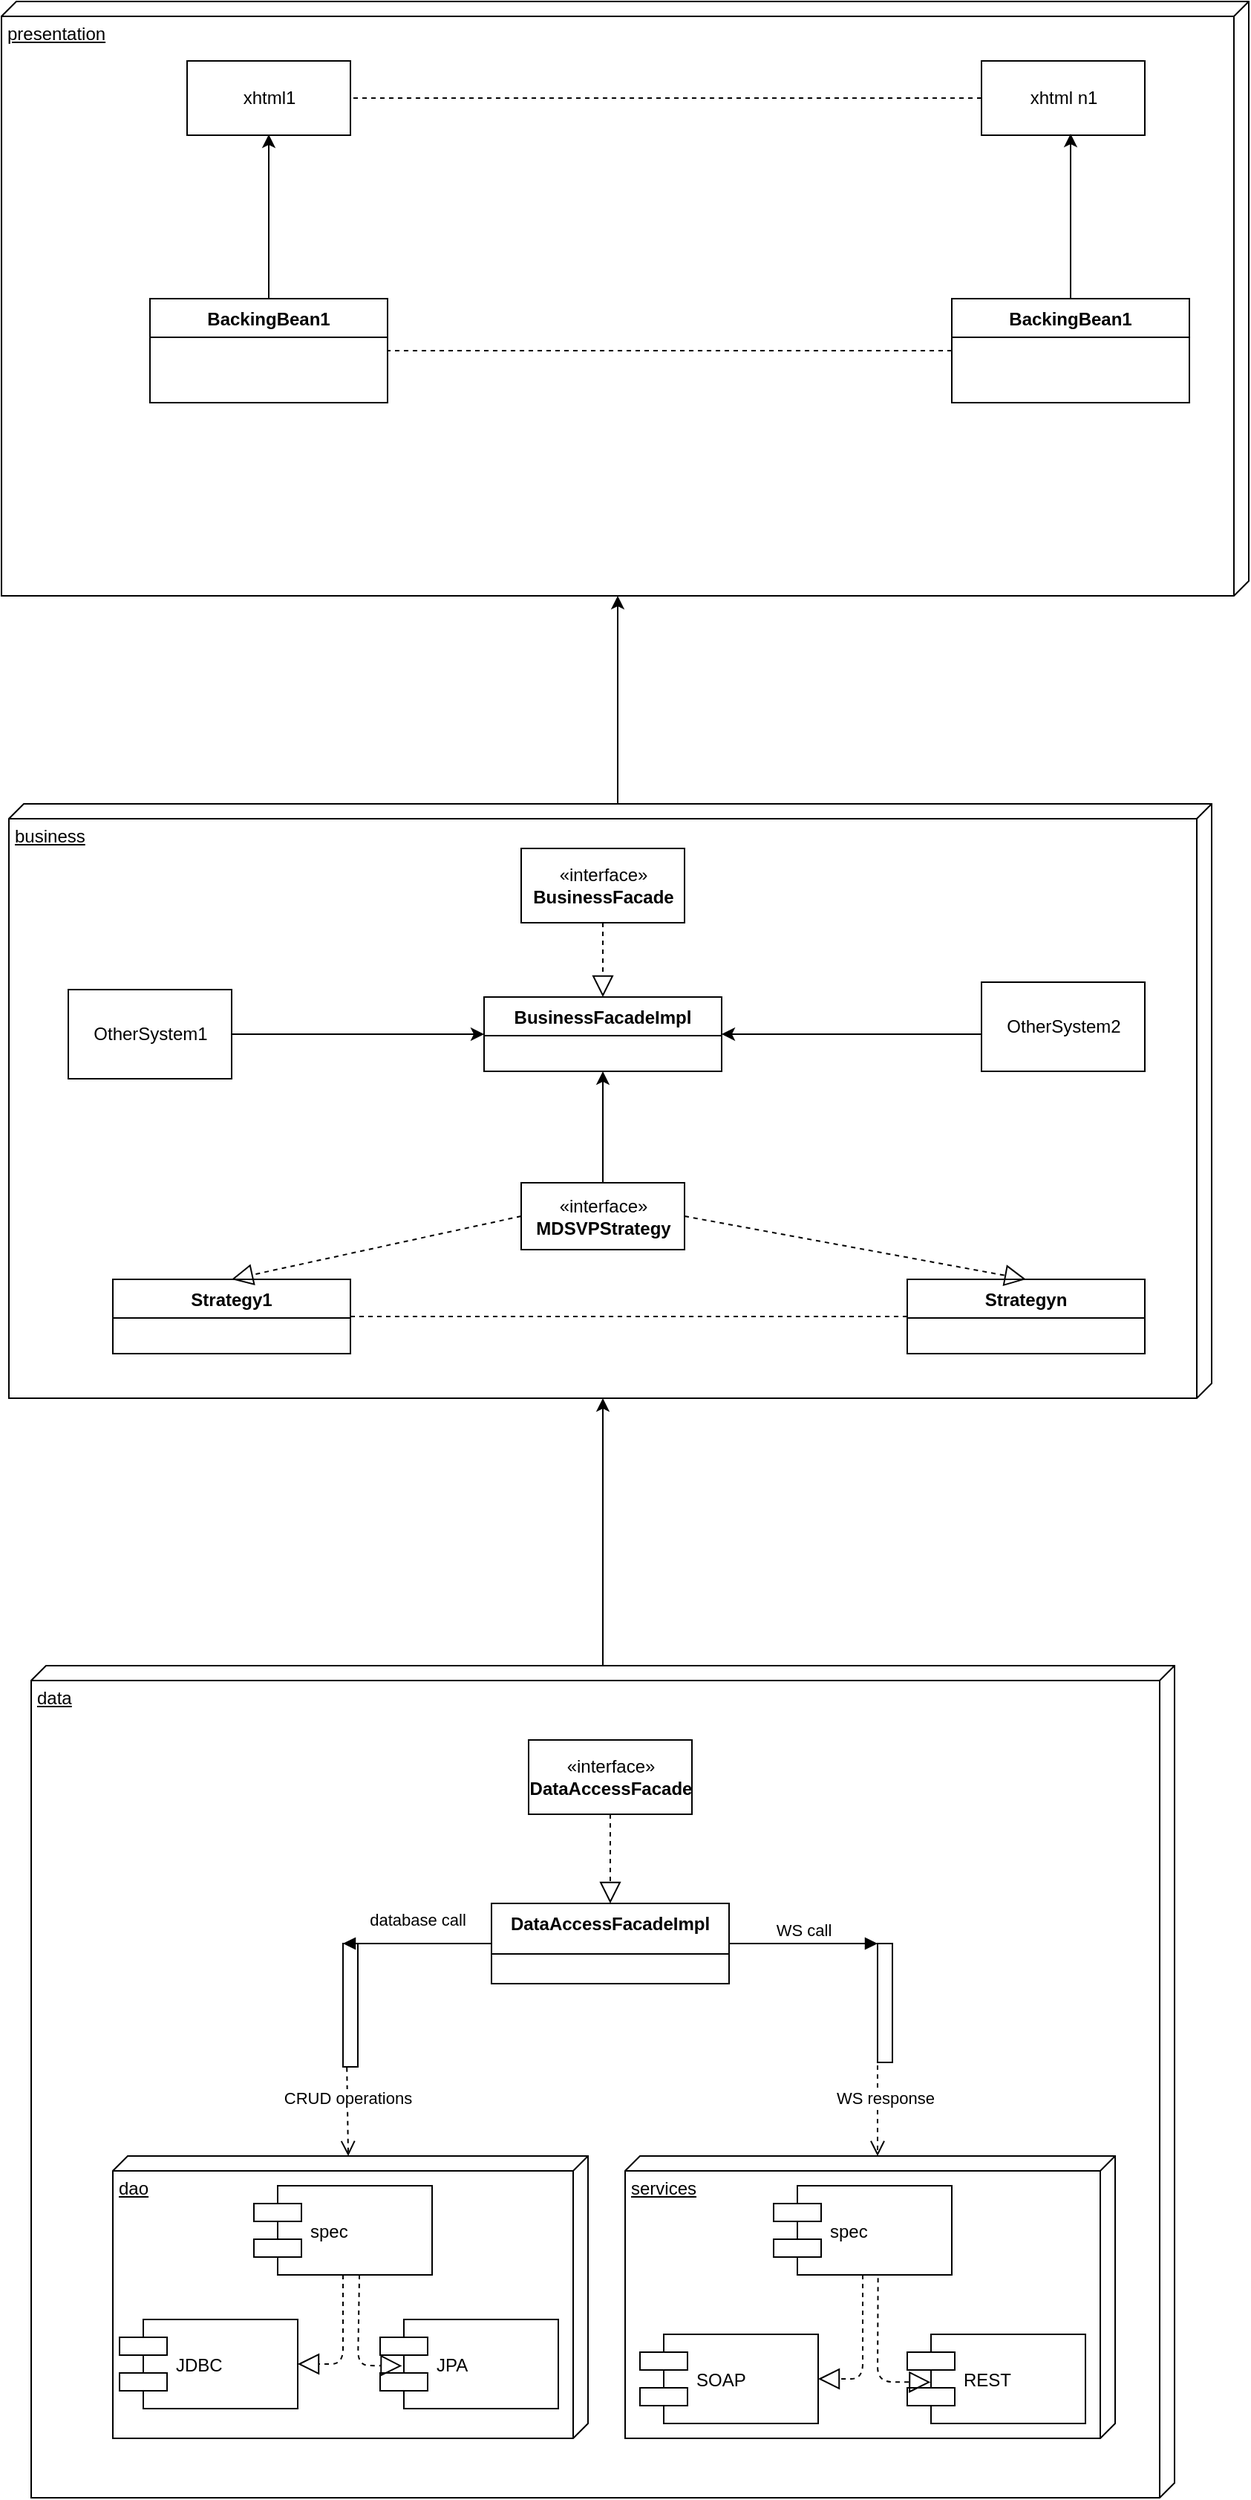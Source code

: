 <mxfile version="12.1.7" type="github" pages="1"><diagram name="Page-1" id="5f0bae14-7c28-e335-631c-24af17079c00"><mxGraphModel dx="1483" dy="2536" grid="1" gridSize="10" guides="1" tooltips="1" connect="1" arrows="1" fold="1" page="1" pageScale="1" pageWidth="1100" pageHeight="850" background="#ffffff" math="0" shadow="0"><root><mxCell id="0"/><mxCell id="1" parent="0"/><mxCell id="bwUZhSxetVEOTi_A9rQK-3" style="edgeStyle=orthogonalEdgeStyle;rounded=0;orthogonalLoop=1;jettySize=auto;html=1;entryX=0;entryY=0;entryDx=400;entryDy=410;entryPerimeter=0;" edge="1" parent="1" source="bwUZhSxetVEOTi_A9rQK-1" target="bwUZhSxetVEOTi_A9rQK-35"><mxGeometry relative="1" as="geometry"><mxPoint x="756" y="-270" as="targetPoint"/></mxGeometry></mxCell><mxCell id="bwUZhSxetVEOTi_A9rQK-1" value="data" style="verticalAlign=top;align=left;spacingTop=8;spacingLeft=2;spacingRight=12;shape=cube;size=10;direction=south;fontStyle=4;html=1;" vertex="1" parent="1"><mxGeometry x="370" y="-140" width="770" height="560" as="geometry"/></mxCell><mxCell id="bwUZhSxetVEOTi_A9rQK-2" value="dao" style="verticalAlign=top;align=left;spacingTop=8;spacingLeft=2;spacingRight=12;shape=cube;size=10;direction=south;fontStyle=4;html=1;" vertex="1" parent="1"><mxGeometry x="425" y="190" width="320" height="190" as="geometry"/></mxCell><mxCell id="bwUZhSxetVEOTi_A9rQK-4" value="services" style="verticalAlign=top;align=left;spacingTop=8;spacingLeft=2;spacingRight=12;shape=cube;size=10;direction=south;fontStyle=4;html=1;" vertex="1" parent="1"><mxGeometry x="770" y="190" width="330" height="190" as="geometry"/></mxCell><mxCell id="bwUZhSxetVEOTi_A9rQK-5" value="SOAP" style="shape=component;align=left;spacingLeft=36;" vertex="1" parent="1"><mxGeometry x="780" y="310" width="120" height="60" as="geometry"/></mxCell><mxCell id="bwUZhSxetVEOTi_A9rQK-6" value="REST" style="shape=component;align=left;spacingLeft=36;" vertex="1" parent="1"><mxGeometry x="960" y="310" width="120" height="60" as="geometry"/></mxCell><mxCell id="bwUZhSxetVEOTi_A9rQK-7" value="JDBC" style="shape=component;align=left;spacingLeft=36;" vertex="1" parent="1"><mxGeometry x="429.5" y="300" width="120" height="60" as="geometry"/></mxCell><mxCell id="bwUZhSxetVEOTi_A9rQK-8" value="JPA" style="shape=component;align=left;spacingLeft=36;" vertex="1" parent="1"><mxGeometry x="605" y="300" width="120" height="60" as="geometry"/></mxCell><mxCell id="bwUZhSxetVEOTi_A9rQK-9" value="spec" style="shape=component;align=left;spacingLeft=36;" vertex="1" parent="1"><mxGeometry x="520" y="210" width="120" height="60" as="geometry"/></mxCell><mxCell id="bwUZhSxetVEOTi_A9rQK-10" value="spec" style="shape=component;align=left;spacingLeft=36;" vertex="1" parent="1"><mxGeometry x="870" y="210" width="120" height="60" as="geometry"/></mxCell><mxCell id="bwUZhSxetVEOTi_A9rQK-12" value="" style="endArrow=block;dashed=1;endFill=0;endSize=12;html=1;exitX=0.5;exitY=1;exitDx=0;exitDy=0;entryX=1;entryY=0.5;entryDx=0;entryDy=0;" edge="1" parent="1" source="bwUZhSxetVEOTi_A9rQK-9" target="bwUZhSxetVEOTi_A9rQK-7"><mxGeometry width="160" relative="1" as="geometry"><mxPoint x="430" y="470" as="sourcePoint"/><mxPoint x="590" y="470" as="targetPoint"/><Array as="points"><mxPoint x="580" y="330"/></Array></mxGeometry></mxCell><mxCell id="bwUZhSxetVEOTi_A9rQK-13" value="" style="endArrow=block;dashed=1;endFill=0;endSize=12;html=1;exitX=0.592;exitY=0.999;exitDx=0;exitDy=0;entryX=0.123;entryY=0.52;entryDx=0;entryDy=0;entryPerimeter=0;exitPerimeter=0;" edge="1" parent="1" source="bwUZhSxetVEOTi_A9rQK-9" target="bwUZhSxetVEOTi_A9rQK-8"><mxGeometry width="160" relative="1" as="geometry"><mxPoint x="550" y="490" as="sourcePoint"/><mxPoint x="710" y="490" as="targetPoint"/><Array as="points"><mxPoint x="590" y="331"/></Array></mxGeometry></mxCell><mxCell id="bwUZhSxetVEOTi_A9rQK-16" value="" style="endArrow=block;dashed=1;endFill=0;endSize=12;html=1;exitX=0.5;exitY=1;exitDx=0;exitDy=0;entryX=1;entryY=0.5;entryDx=0;entryDy=0;" edge="1" parent="1" source="bwUZhSxetVEOTi_A9rQK-10" target="bwUZhSxetVEOTi_A9rQK-5"><mxGeometry width="160" relative="1" as="geometry"><mxPoint x="810" y="450" as="sourcePoint"/><mxPoint x="970" y="450" as="targetPoint"/><Array as="points"><mxPoint x="930" y="340"/></Array></mxGeometry></mxCell><mxCell id="bwUZhSxetVEOTi_A9rQK-17" value="" style="endArrow=block;dashed=1;endFill=0;endSize=12;html=1;exitX=0.586;exitY=1.036;exitDx=0;exitDy=0;entryX=0.131;entryY=0.537;entryDx=0;entryDy=0;entryPerimeter=0;exitPerimeter=0;" edge="1" parent="1" source="bwUZhSxetVEOTi_A9rQK-10" target="bwUZhSxetVEOTi_A9rQK-6"><mxGeometry width="160" relative="1" as="geometry"><mxPoint x="800" y="480" as="sourcePoint"/><mxPoint x="960" y="480" as="targetPoint"/><Array as="points"><mxPoint x="940" y="342"/></Array></mxGeometry></mxCell><mxCell id="bwUZhSxetVEOTi_A9rQK-21" value="«interface»&lt;br&gt;&lt;b&gt;DataAccessFacade&lt;/b&gt;" style="html=1;" vertex="1" parent="1"><mxGeometry x="705" y="-90" width="110" height="50" as="geometry"/></mxCell><mxCell id="bwUZhSxetVEOTi_A9rQK-22" value="DataAccessFacadeImpl" style="swimlane;fontStyle=1;align=center;verticalAlign=top;childLayout=stackLayout;horizontal=1;startSize=34;horizontalStack=0;resizeParent=1;resizeParentMax=0;resizeLast=0;collapsible=1;marginBottom=0;" vertex="1" parent="1"><mxGeometry x="680" y="20" width="160" height="54" as="geometry"/></mxCell><mxCell id="bwUZhSxetVEOTi_A9rQK-28" value="" style="endArrow=block;dashed=1;endFill=0;endSize=12;html=1;exitX=0.5;exitY=1;exitDx=0;exitDy=0;entryX=0.5;entryY=0;entryDx=0;entryDy=0;" edge="1" parent="1" source="bwUZhSxetVEOTi_A9rQK-21" target="bwUZhSxetVEOTi_A9rQK-22"><mxGeometry width="160" relative="1" as="geometry"><mxPoint x="510" y="100" as="sourcePoint"/><mxPoint x="670" y="100" as="targetPoint"/></mxGeometry></mxCell><mxCell id="bwUZhSxetVEOTi_A9rQK-29" value="" style="html=1;points=[];perimeter=orthogonalPerimeter;" vertex="1" parent="1"><mxGeometry x="580" y="47" width="10" height="83" as="geometry"/></mxCell><mxCell id="bwUZhSxetVEOTi_A9rQK-30" value="database call" style="html=1;verticalAlign=bottom;endArrow=block;entryX=0;entryY=0;exitX=0;exitY=0.5;exitDx=0;exitDy=0;" edge="1" target="bwUZhSxetVEOTi_A9rQK-29" parent="1" source="bwUZhSxetVEOTi_A9rQK-22"><mxGeometry y="-7" relative="1" as="geometry"><mxPoint x="470" y="74" as="sourcePoint"/><Array as="points"><mxPoint x="630" y="47"/></Array><mxPoint as="offset"/></mxGeometry></mxCell><mxCell id="bwUZhSxetVEOTi_A9rQK-31" value="CRUD operations" style="html=1;verticalAlign=bottom;endArrow=open;dashed=1;endSize=8;exitX=0.26;exitY=1.005;exitDx=0;exitDy=0;exitPerimeter=0;" edge="1" source="bwUZhSxetVEOTi_A9rQK-29" parent="1" target="bwUZhSxetVEOTi_A9rQK-2"><mxGeometry relative="1" as="geometry"><mxPoint x="585" y="189" as="targetPoint"/></mxGeometry></mxCell><mxCell id="bwUZhSxetVEOTi_A9rQK-32" value="" style="html=1;points=[];perimeter=orthogonalPerimeter;" vertex="1" parent="1"><mxGeometry x="940" y="47" width="10" height="80" as="geometry"/></mxCell><mxCell id="bwUZhSxetVEOTi_A9rQK-33" value="WS call" style="html=1;verticalAlign=bottom;endArrow=block;entryX=0;entryY=0;exitX=1;exitY=0.5;exitDx=0;exitDy=0;" edge="1" target="bwUZhSxetVEOTi_A9rQK-32" parent="1" source="bwUZhSxetVEOTi_A9rQK-22"><mxGeometry relative="1" as="geometry"><mxPoint x="870" y="47" as="sourcePoint"/></mxGeometry></mxCell><mxCell id="bwUZhSxetVEOTi_A9rQK-34" value="WS response" style="html=1;verticalAlign=bottom;endArrow=open;dashed=1;endSize=8;exitX=0;exitY=0.95;entryX=0;entryY=0;entryDx=0;entryDy=160;entryPerimeter=0;" edge="1" source="bwUZhSxetVEOTi_A9rQK-32" parent="1" target="bwUZhSxetVEOTi_A9rQK-4"><mxGeometry x="0.104" y="5" relative="1" as="geometry"><mxPoint x="870" y="123" as="targetPoint"/><mxPoint as="offset"/></mxGeometry></mxCell><mxCell id="bwUZhSxetVEOTi_A9rQK-35" value="business" style="verticalAlign=top;align=left;spacingTop=8;spacingLeft=2;spacingRight=12;shape=cube;size=10;direction=south;fontStyle=4;html=1;" vertex="1" parent="1"><mxGeometry x="355" y="-720" width="810" height="400" as="geometry"/></mxCell><mxCell id="bwUZhSxetVEOTi_A9rQK-55" value="" style="edgeStyle=orthogonalEdgeStyle;rounded=0;orthogonalLoop=1;jettySize=auto;html=1;" edge="1" parent="1" source="bwUZhSxetVEOTi_A9rQK-36" target="bwUZhSxetVEOTi_A9rQK-52"><mxGeometry relative="1" as="geometry"/></mxCell><mxCell id="bwUZhSxetVEOTi_A9rQK-36" value="«interface»&lt;br&gt;&lt;b&gt;MDSVPStrategy&lt;/b&gt;" style="html=1;" vertex="1" parent="1"><mxGeometry x="700" y="-465" width="110" height="45" as="geometry"/></mxCell><mxCell id="bwUZhSxetVEOTi_A9rQK-37" value="Strategy1" style="swimlane;fontStyle=1;align=center;verticalAlign=top;childLayout=stackLayout;horizontal=1;startSize=26;horizontalStack=0;resizeParent=1;resizeParentMax=0;resizeLast=0;collapsible=1;marginBottom=0;" vertex="1" parent="1"><mxGeometry x="425" y="-400" width="160" height="50" as="geometry"/></mxCell><mxCell id="bwUZhSxetVEOTi_A9rQK-44" value="" style="endArrow=block;dashed=1;endFill=0;endSize=12;html=1;entryX=0.5;entryY=0;entryDx=0;entryDy=0;exitX=0;exitY=0.5;exitDx=0;exitDy=0;" edge="1" parent="1" source="bwUZhSxetVEOTi_A9rQK-36" target="bwUZhSxetVEOTi_A9rQK-37"><mxGeometry width="160" relative="1" as="geometry"><mxPoint x="550" y="-420" as="sourcePoint"/><mxPoint x="710" y="-420" as="targetPoint"/></mxGeometry></mxCell><mxCell id="bwUZhSxetVEOTi_A9rQK-47" value="Strategyn" style="swimlane;fontStyle=1;align=center;verticalAlign=top;childLayout=stackLayout;horizontal=1;startSize=26;horizontalStack=0;resizeParent=1;resizeParentMax=0;resizeLast=0;collapsible=1;marginBottom=0;" vertex="1" parent="1"><mxGeometry x="960" y="-400" width="160" height="50" as="geometry"/></mxCell><mxCell id="bwUZhSxetVEOTi_A9rQK-48" value="" style="endArrow=block;dashed=1;endFill=0;endSize=12;html=1;entryX=0.5;entryY=0;entryDx=0;entryDy=0;exitX=1;exitY=0.5;exitDx=0;exitDy=0;" edge="1" parent="1" source="bwUZhSxetVEOTi_A9rQK-36" target="bwUZhSxetVEOTi_A9rQK-47"><mxGeometry width="160" relative="1" as="geometry"><mxPoint x="760" y="-600" as="sourcePoint"/><mxPoint x="920" y="-600" as="targetPoint"/></mxGeometry></mxCell><mxCell id="bwUZhSxetVEOTi_A9rQK-49" value="" style="endArrow=none;dashed=1;html=1;exitX=0;exitY=0.5;exitDx=0;exitDy=0;entryX=1;entryY=0.5;entryDx=0;entryDy=0;" edge="1" parent="1" source="bwUZhSxetVEOTi_A9rQK-47" target="bwUZhSxetVEOTi_A9rQK-37"><mxGeometry width="50" height="50" relative="1" as="geometry"><mxPoint x="160" y="-380" as="sourcePoint"/><mxPoint x="200" y="-360" as="targetPoint"/></mxGeometry></mxCell><mxCell id="bwUZhSxetVEOTi_A9rQK-51" value="«interface»&lt;br&gt;&lt;b&gt;BusinessFacade&lt;/b&gt;" style="html=1;" vertex="1" parent="1"><mxGeometry x="700" y="-690" width="110" height="50" as="geometry"/></mxCell><mxCell id="bwUZhSxetVEOTi_A9rQK-52" value="BusinessFacadeImpl" style="swimlane;fontStyle=1;align=center;verticalAlign=top;childLayout=stackLayout;horizontal=1;startSize=26;horizontalStack=0;resizeParent=1;resizeParentMax=0;resizeLast=0;collapsible=1;marginBottom=0;" vertex="1" parent="1"><mxGeometry x="675" y="-590" width="160" height="50" as="geometry"/></mxCell><mxCell id="bwUZhSxetVEOTi_A9rQK-53" value="" style="endArrow=block;dashed=1;endFill=0;endSize=12;html=1;exitX=0.5;exitY=1;exitDx=0;exitDy=0;entryX=0.5;entryY=0;entryDx=0;entryDy=0;" edge="1" parent="1" source="bwUZhSxetVEOTi_A9rQK-51" target="bwUZhSxetVEOTi_A9rQK-52"><mxGeometry width="160" relative="1" as="geometry"><mxPoint x="330" y="-530" as="sourcePoint"/><mxPoint x="490" y="-530" as="targetPoint"/></mxGeometry></mxCell><mxCell id="bwUZhSxetVEOTi_A9rQK-56" value="OtherSystem1" style="html=1;" vertex="1" parent="1"><mxGeometry x="395" y="-595" width="110" height="60" as="geometry"/></mxCell><mxCell id="bwUZhSxetVEOTi_A9rQK-57" value="OtherSystem2" style="html=1;" vertex="1" parent="1"><mxGeometry x="1010" y="-600" width="110" height="60" as="geometry"/></mxCell><mxCell id="bwUZhSxetVEOTi_A9rQK-58" value="" style="edgeStyle=orthogonalEdgeStyle;rounded=0;orthogonalLoop=1;jettySize=auto;html=1;exitX=0;exitY=0.75;exitDx=0;exitDy=0;entryX=1;entryY=0.5;entryDx=0;entryDy=0;" edge="1" parent="1" source="bwUZhSxetVEOTi_A9rQK-57" target="bwUZhSxetVEOTi_A9rQK-52"><mxGeometry relative="1" as="geometry"><mxPoint x="765" y="-455" as="sourcePoint"/><mxPoint x="835" y="-553" as="targetPoint"/><Array as="points"><mxPoint x="1010" y="-565"/></Array></mxGeometry></mxCell><mxCell id="bwUZhSxetVEOTi_A9rQK-59" value="" style="edgeStyle=orthogonalEdgeStyle;rounded=0;orthogonalLoop=1;jettySize=auto;html=1;entryX=0;entryY=0.5;entryDx=0;entryDy=0;exitX=1;exitY=0.5;exitDx=0;exitDy=0;" edge="1" parent="1" source="bwUZhSxetVEOTi_A9rQK-56" target="bwUZhSxetVEOTi_A9rQK-52"><mxGeometry relative="1" as="geometry"><mxPoint x="510" y="-565" as="sourcePoint"/><mxPoint x="100" y="-574.667" as="targetPoint"/><Array as="points"/></mxGeometry></mxCell><mxCell id="bwUZhSxetVEOTi_A9rQK-61" value="presentation" style="verticalAlign=top;align=left;spacingTop=8;spacingLeft=2;spacingRight=12;shape=cube;size=10;direction=south;fontStyle=4;html=1;" vertex="1" parent="1"><mxGeometry x="350" y="-1260" width="840" height="400" as="geometry"/></mxCell><mxCell id="bwUZhSxetVEOTi_A9rQK-62" style="edgeStyle=orthogonalEdgeStyle;rounded=0;orthogonalLoop=1;jettySize=auto;html=1;entryX=0;entryY=0;entryDx=400;entryDy=425;entryPerimeter=0;exitX=0;exitY=0;exitDx=0;exitDy=400;exitPerimeter=0;" edge="1" parent="1" source="bwUZhSxetVEOTi_A9rQK-35" target="bwUZhSxetVEOTi_A9rQK-61"><mxGeometry relative="1" as="geometry"><mxPoint x="1280" y="-760" as="targetPoint"/><mxPoint x="1450" y="-232.5" as="sourcePoint"/><Array as="points"><mxPoint x="765" y="-800"/><mxPoint x="765" y="-800"/></Array></mxGeometry></mxCell><mxCell id="bwUZhSxetVEOTi_A9rQK-63" value="xhtml1" style="html=1;" vertex="1" parent="1"><mxGeometry x="475" y="-1220" width="110" height="50" as="geometry"/></mxCell><mxCell id="bwUZhSxetVEOTi_A9rQK-64" value="xhtml n1" style="html=1;" vertex="1" parent="1"><mxGeometry x="1010" y="-1220" width="110" height="50" as="geometry"/></mxCell><mxCell id="bwUZhSxetVEOTi_A9rQK-65" value="" style="endArrow=none;dashed=1;html=1;exitX=0;exitY=0.5;exitDx=0;exitDy=0;entryX=1;entryY=0.5;entryDx=0;entryDy=0;" edge="1" parent="1" source="bwUZhSxetVEOTi_A9rQK-64" target="bwUZhSxetVEOTi_A9rQK-63"><mxGeometry width="50" height="50" relative="1" as="geometry"><mxPoint x="892.5" y="-1010" as="sourcePoint"/><mxPoint x="517.5" y="-1010" as="targetPoint"/></mxGeometry></mxCell><mxCell id="bwUZhSxetVEOTi_A9rQK-66" value="BackingBean1" style="swimlane;fontStyle=1;align=center;verticalAlign=top;childLayout=stackLayout;horizontal=1;startSize=26;horizontalStack=0;resizeParent=1;resizeParentMax=0;resizeLast=0;collapsible=1;marginBottom=0;" vertex="1" parent="1"><mxGeometry x="450" y="-1060" width="160" height="70" as="geometry"/></mxCell><mxCell id="bwUZhSxetVEOTi_A9rQK-70" value="BackingBean1" style="swimlane;fontStyle=1;align=center;verticalAlign=top;childLayout=stackLayout;horizontal=1;startSize=26;horizontalStack=0;resizeParent=1;resizeParentMax=0;resizeLast=0;collapsible=1;marginBottom=0;" vertex="1" parent="1"><mxGeometry x="990" y="-1060" width="160" height="70" as="geometry"/></mxCell><mxCell id="bwUZhSxetVEOTi_A9rQK-72" value="" style="endArrow=none;dashed=1;html=1;exitX=0;exitY=0.5;exitDx=0;exitDy=0;entryX=1;entryY=0.5;entryDx=0;entryDy=0;" edge="1" parent="1" source="bwUZhSxetVEOTi_A9rQK-70" target="bwUZhSxetVEOTi_A9rQK-66"><mxGeometry width="50" height="50" relative="1" as="geometry"><mxPoint x="1035" y="-1030" as="sourcePoint"/><mxPoint x="610" y="-1030" as="targetPoint"/></mxGeometry></mxCell><mxCell id="bwUZhSxetVEOTi_A9rQK-73" style="edgeStyle=orthogonalEdgeStyle;rounded=0;orthogonalLoop=1;jettySize=auto;html=1;entryX=0;entryY=0;entryDx=400;entryDy=425;entryPerimeter=0;" edge="1" parent="1"><mxGeometry relative="1" as="geometry"><mxPoint x="530" y="-1170.5" as="targetPoint"/><mxPoint x="530" y="-1060" as="sourcePoint"/><Array as="points"><mxPoint x="530" y="-1130.5"/><mxPoint x="530" y="-1130.5"/></Array></mxGeometry></mxCell><mxCell id="bwUZhSxetVEOTi_A9rQK-77" style="edgeStyle=orthogonalEdgeStyle;rounded=0;orthogonalLoop=1;jettySize=auto;html=1;" edge="1" parent="1"><mxGeometry relative="1" as="geometry"><mxPoint x="1070" y="-1171" as="targetPoint"/><mxPoint x="1070" y="-1060.167" as="sourcePoint"/><Array as="points"><mxPoint x="1070" y="-1131"/><mxPoint x="1070" y="-1131"/></Array></mxGeometry></mxCell></root></mxGraphModel></diagram></mxfile>